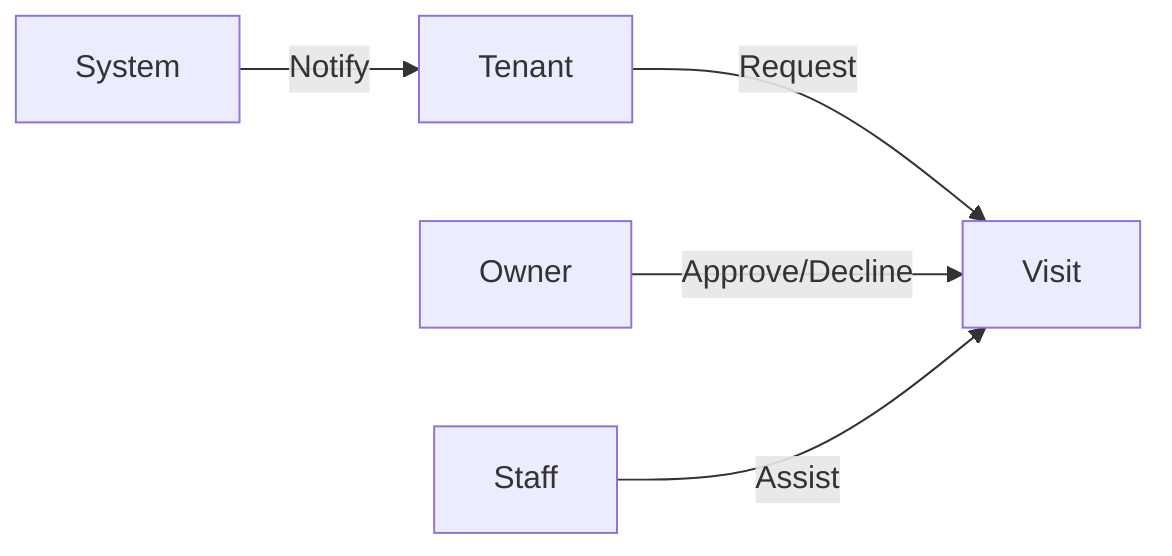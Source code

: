 flowchart LR
  Tenant -->|Request| Visit
  Owner -->|Approve/Decline| Visit
  Staff -->|Assist| Visit
  System -->|Notify| Tenant